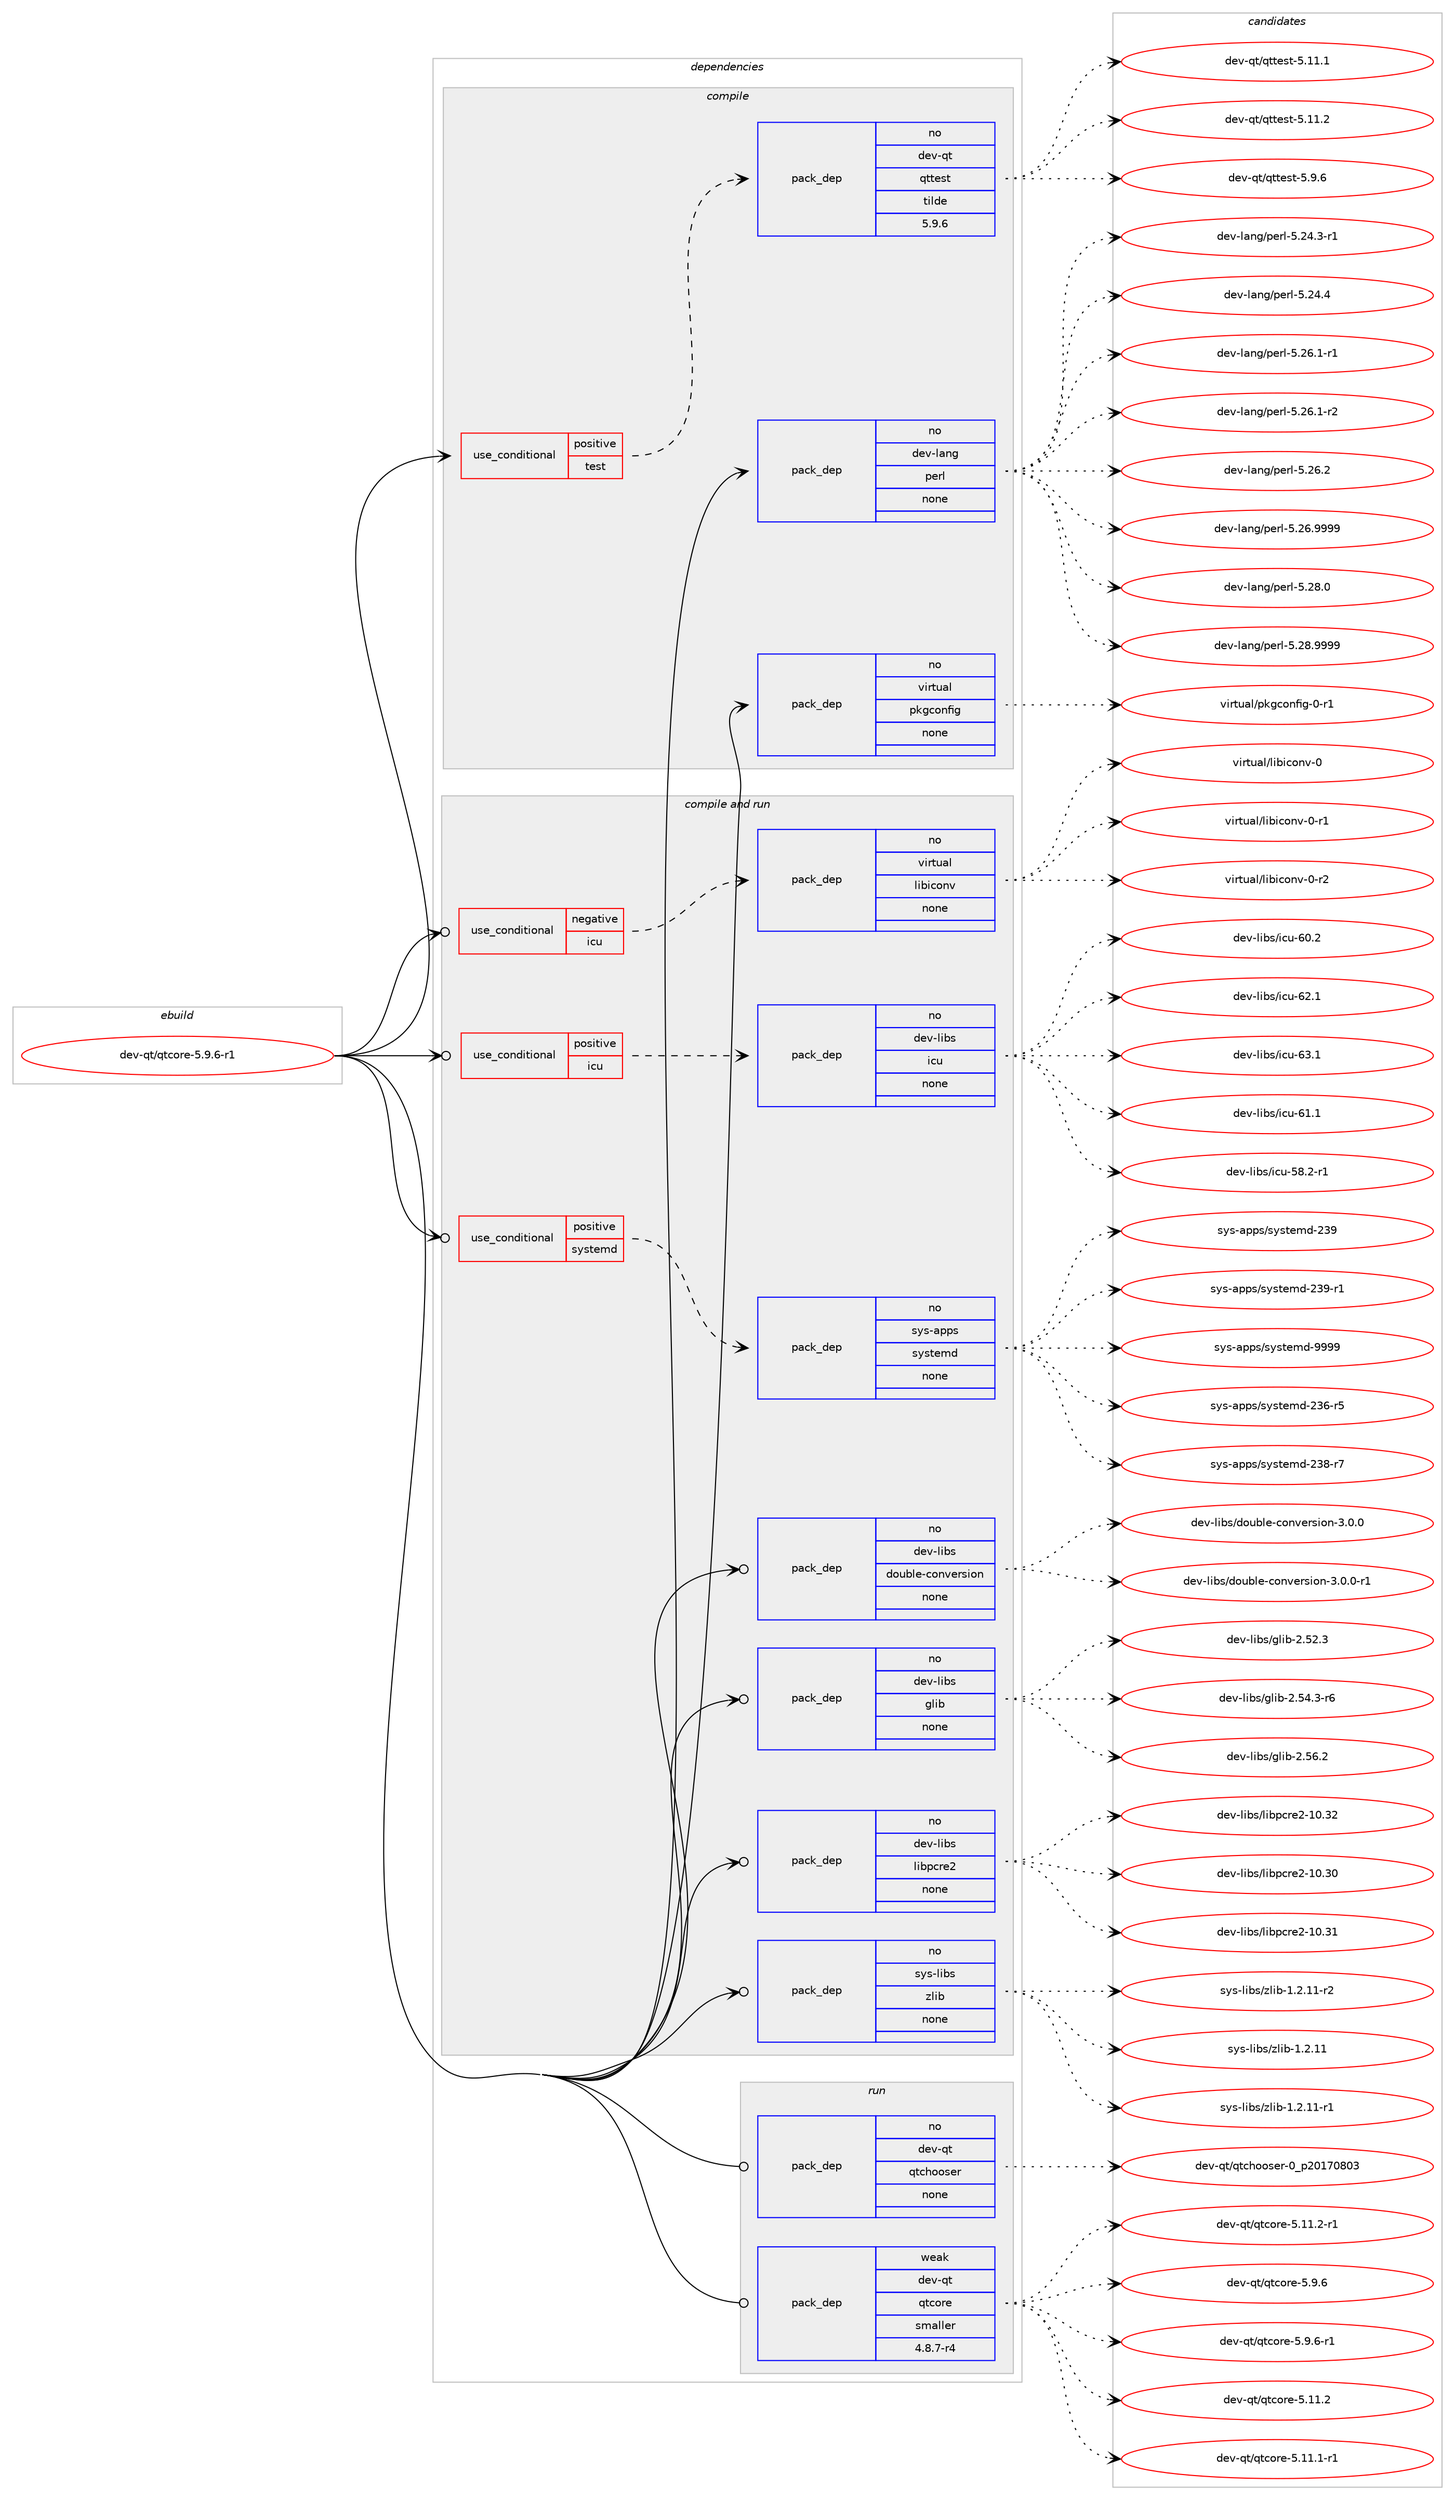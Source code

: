 digraph prolog {

# *************
# Graph options
# *************

newrank=true;
concentrate=true;
compound=true;
graph [rankdir=LR,fontname=Helvetica,fontsize=10,ranksep=1.5];#, ranksep=2.5, nodesep=0.2];
edge  [arrowhead=vee];
node  [fontname=Helvetica,fontsize=10];

# **********
# The ebuild
# **********

subgraph cluster_leftcol {
color=gray;
rank=same;
label=<<i>ebuild</i>>;
id [label="dev-qt/qtcore-5.9.6-r1", color=red, width=4, href="../dev-qt/qtcore-5.9.6-r1.svg"];
}

# ****************
# The dependencies
# ****************

subgraph cluster_midcol {
color=gray;
label=<<i>dependencies</i>>;
subgraph cluster_compile {
fillcolor="#eeeeee";
style=filled;
label=<<i>compile</i>>;
subgraph cond1037 {
dependency4730 [label=<<TABLE BORDER="0" CELLBORDER="1" CELLSPACING="0" CELLPADDING="4"><TR><TD ROWSPAN="3" CELLPADDING="10">use_conditional</TD></TR><TR><TD>positive</TD></TR><TR><TD>test</TD></TR></TABLE>>, shape=none, color=red];
subgraph pack3578 {
dependency4731 [label=<<TABLE BORDER="0" CELLBORDER="1" CELLSPACING="0" CELLPADDING="4" WIDTH="220"><TR><TD ROWSPAN="6" CELLPADDING="30">pack_dep</TD></TR><TR><TD WIDTH="110">no</TD></TR><TR><TD>dev-qt</TD></TR><TR><TD>qttest</TD></TR><TR><TD>tilde</TD></TR><TR><TD>5.9.6</TD></TR></TABLE>>, shape=none, color=blue];
}
dependency4730:e -> dependency4731:w [weight=20,style="dashed",arrowhead="vee"];
}
id:e -> dependency4730:w [weight=20,style="solid",arrowhead="vee"];
subgraph pack3579 {
dependency4732 [label=<<TABLE BORDER="0" CELLBORDER="1" CELLSPACING="0" CELLPADDING="4" WIDTH="220"><TR><TD ROWSPAN="6" CELLPADDING="30">pack_dep</TD></TR><TR><TD WIDTH="110">no</TD></TR><TR><TD>dev-lang</TD></TR><TR><TD>perl</TD></TR><TR><TD>none</TD></TR><TR><TD></TD></TR></TABLE>>, shape=none, color=blue];
}
id:e -> dependency4732:w [weight=20,style="solid",arrowhead="vee"];
subgraph pack3580 {
dependency4733 [label=<<TABLE BORDER="0" CELLBORDER="1" CELLSPACING="0" CELLPADDING="4" WIDTH="220"><TR><TD ROWSPAN="6" CELLPADDING="30">pack_dep</TD></TR><TR><TD WIDTH="110">no</TD></TR><TR><TD>virtual</TD></TR><TR><TD>pkgconfig</TD></TR><TR><TD>none</TD></TR><TR><TD></TD></TR></TABLE>>, shape=none, color=blue];
}
id:e -> dependency4733:w [weight=20,style="solid",arrowhead="vee"];
}
subgraph cluster_compileandrun {
fillcolor="#eeeeee";
style=filled;
label=<<i>compile and run</i>>;
subgraph cond1038 {
dependency4734 [label=<<TABLE BORDER="0" CELLBORDER="1" CELLSPACING="0" CELLPADDING="4"><TR><TD ROWSPAN="3" CELLPADDING="10">use_conditional</TD></TR><TR><TD>negative</TD></TR><TR><TD>icu</TD></TR></TABLE>>, shape=none, color=red];
subgraph pack3581 {
dependency4735 [label=<<TABLE BORDER="0" CELLBORDER="1" CELLSPACING="0" CELLPADDING="4" WIDTH="220"><TR><TD ROWSPAN="6" CELLPADDING="30">pack_dep</TD></TR><TR><TD WIDTH="110">no</TD></TR><TR><TD>virtual</TD></TR><TR><TD>libiconv</TD></TR><TR><TD>none</TD></TR><TR><TD></TD></TR></TABLE>>, shape=none, color=blue];
}
dependency4734:e -> dependency4735:w [weight=20,style="dashed",arrowhead="vee"];
}
id:e -> dependency4734:w [weight=20,style="solid",arrowhead="odotvee"];
subgraph cond1039 {
dependency4736 [label=<<TABLE BORDER="0" CELLBORDER="1" CELLSPACING="0" CELLPADDING="4"><TR><TD ROWSPAN="3" CELLPADDING="10">use_conditional</TD></TR><TR><TD>positive</TD></TR><TR><TD>icu</TD></TR></TABLE>>, shape=none, color=red];
subgraph pack3582 {
dependency4737 [label=<<TABLE BORDER="0" CELLBORDER="1" CELLSPACING="0" CELLPADDING="4" WIDTH="220"><TR><TD ROWSPAN="6" CELLPADDING="30">pack_dep</TD></TR><TR><TD WIDTH="110">no</TD></TR><TR><TD>dev-libs</TD></TR><TR><TD>icu</TD></TR><TR><TD>none</TD></TR><TR><TD></TD></TR></TABLE>>, shape=none, color=blue];
}
dependency4736:e -> dependency4737:w [weight=20,style="dashed",arrowhead="vee"];
}
id:e -> dependency4736:w [weight=20,style="solid",arrowhead="odotvee"];
subgraph cond1040 {
dependency4738 [label=<<TABLE BORDER="0" CELLBORDER="1" CELLSPACING="0" CELLPADDING="4"><TR><TD ROWSPAN="3" CELLPADDING="10">use_conditional</TD></TR><TR><TD>positive</TD></TR><TR><TD>systemd</TD></TR></TABLE>>, shape=none, color=red];
subgraph pack3583 {
dependency4739 [label=<<TABLE BORDER="0" CELLBORDER="1" CELLSPACING="0" CELLPADDING="4" WIDTH="220"><TR><TD ROWSPAN="6" CELLPADDING="30">pack_dep</TD></TR><TR><TD WIDTH="110">no</TD></TR><TR><TD>sys-apps</TD></TR><TR><TD>systemd</TD></TR><TR><TD>none</TD></TR><TR><TD></TD></TR></TABLE>>, shape=none, color=blue];
}
dependency4738:e -> dependency4739:w [weight=20,style="dashed",arrowhead="vee"];
}
id:e -> dependency4738:w [weight=20,style="solid",arrowhead="odotvee"];
subgraph pack3584 {
dependency4740 [label=<<TABLE BORDER="0" CELLBORDER="1" CELLSPACING="0" CELLPADDING="4" WIDTH="220"><TR><TD ROWSPAN="6" CELLPADDING="30">pack_dep</TD></TR><TR><TD WIDTH="110">no</TD></TR><TR><TD>dev-libs</TD></TR><TR><TD>double-conversion</TD></TR><TR><TD>none</TD></TR><TR><TD></TD></TR></TABLE>>, shape=none, color=blue];
}
id:e -> dependency4740:w [weight=20,style="solid",arrowhead="odotvee"];
subgraph pack3585 {
dependency4741 [label=<<TABLE BORDER="0" CELLBORDER="1" CELLSPACING="0" CELLPADDING="4" WIDTH="220"><TR><TD ROWSPAN="6" CELLPADDING="30">pack_dep</TD></TR><TR><TD WIDTH="110">no</TD></TR><TR><TD>dev-libs</TD></TR><TR><TD>glib</TD></TR><TR><TD>none</TD></TR><TR><TD></TD></TR></TABLE>>, shape=none, color=blue];
}
id:e -> dependency4741:w [weight=20,style="solid",arrowhead="odotvee"];
subgraph pack3586 {
dependency4742 [label=<<TABLE BORDER="0" CELLBORDER="1" CELLSPACING="0" CELLPADDING="4" WIDTH="220"><TR><TD ROWSPAN="6" CELLPADDING="30">pack_dep</TD></TR><TR><TD WIDTH="110">no</TD></TR><TR><TD>dev-libs</TD></TR><TR><TD>libpcre2</TD></TR><TR><TD>none</TD></TR><TR><TD></TD></TR></TABLE>>, shape=none, color=blue];
}
id:e -> dependency4742:w [weight=20,style="solid",arrowhead="odotvee"];
subgraph pack3587 {
dependency4743 [label=<<TABLE BORDER="0" CELLBORDER="1" CELLSPACING="0" CELLPADDING="4" WIDTH="220"><TR><TD ROWSPAN="6" CELLPADDING="30">pack_dep</TD></TR><TR><TD WIDTH="110">no</TD></TR><TR><TD>sys-libs</TD></TR><TR><TD>zlib</TD></TR><TR><TD>none</TD></TR><TR><TD></TD></TR></TABLE>>, shape=none, color=blue];
}
id:e -> dependency4743:w [weight=20,style="solid",arrowhead="odotvee"];
}
subgraph cluster_run {
fillcolor="#eeeeee";
style=filled;
label=<<i>run</i>>;
subgraph pack3588 {
dependency4744 [label=<<TABLE BORDER="0" CELLBORDER="1" CELLSPACING="0" CELLPADDING="4" WIDTH="220"><TR><TD ROWSPAN="6" CELLPADDING="30">pack_dep</TD></TR><TR><TD WIDTH="110">no</TD></TR><TR><TD>dev-qt</TD></TR><TR><TD>qtchooser</TD></TR><TR><TD>none</TD></TR><TR><TD></TD></TR></TABLE>>, shape=none, color=blue];
}
id:e -> dependency4744:w [weight=20,style="solid",arrowhead="odot"];
subgraph pack3589 {
dependency4745 [label=<<TABLE BORDER="0" CELLBORDER="1" CELLSPACING="0" CELLPADDING="4" WIDTH="220"><TR><TD ROWSPAN="6" CELLPADDING="30">pack_dep</TD></TR><TR><TD WIDTH="110">weak</TD></TR><TR><TD>dev-qt</TD></TR><TR><TD>qtcore</TD></TR><TR><TD>smaller</TD></TR><TR><TD>4.8.7-r4</TD></TR></TABLE>>, shape=none, color=blue];
}
id:e -> dependency4745:w [weight=20,style="solid",arrowhead="odot"];
}
}

# **************
# The candidates
# **************

subgraph cluster_choices {
rank=same;
color=gray;
label=<<i>candidates</i>>;

subgraph choice3578 {
color=black;
nodesep=1;
choice100101118451131164711311611610111511645534649494649 [label="dev-qt/qttest-5.11.1", color=red, width=4,href="../dev-qt/qttest-5.11.1.svg"];
choice100101118451131164711311611610111511645534649494650 [label="dev-qt/qttest-5.11.2", color=red, width=4,href="../dev-qt/qttest-5.11.2.svg"];
choice1001011184511311647113116116101115116455346574654 [label="dev-qt/qttest-5.9.6", color=red, width=4,href="../dev-qt/qttest-5.9.6.svg"];
dependency4731:e -> choice100101118451131164711311611610111511645534649494649:w [style=dotted,weight="100"];
dependency4731:e -> choice100101118451131164711311611610111511645534649494650:w [style=dotted,weight="100"];
dependency4731:e -> choice1001011184511311647113116116101115116455346574654:w [style=dotted,weight="100"];
}
subgraph choice3579 {
color=black;
nodesep=1;
choice100101118451089711010347112101114108455346505246514511449 [label="dev-lang/perl-5.24.3-r1", color=red, width=4,href="../dev-lang/perl-5.24.3-r1.svg"];
choice10010111845108971101034711210111410845534650524652 [label="dev-lang/perl-5.24.4", color=red, width=4,href="../dev-lang/perl-5.24.4.svg"];
choice100101118451089711010347112101114108455346505446494511449 [label="dev-lang/perl-5.26.1-r1", color=red, width=4,href="../dev-lang/perl-5.26.1-r1.svg"];
choice100101118451089711010347112101114108455346505446494511450 [label="dev-lang/perl-5.26.1-r2", color=red, width=4,href="../dev-lang/perl-5.26.1-r2.svg"];
choice10010111845108971101034711210111410845534650544650 [label="dev-lang/perl-5.26.2", color=red, width=4,href="../dev-lang/perl-5.26.2.svg"];
choice10010111845108971101034711210111410845534650544657575757 [label="dev-lang/perl-5.26.9999", color=red, width=4,href="../dev-lang/perl-5.26.9999.svg"];
choice10010111845108971101034711210111410845534650564648 [label="dev-lang/perl-5.28.0", color=red, width=4,href="../dev-lang/perl-5.28.0.svg"];
choice10010111845108971101034711210111410845534650564657575757 [label="dev-lang/perl-5.28.9999", color=red, width=4,href="../dev-lang/perl-5.28.9999.svg"];
dependency4732:e -> choice100101118451089711010347112101114108455346505246514511449:w [style=dotted,weight="100"];
dependency4732:e -> choice10010111845108971101034711210111410845534650524652:w [style=dotted,weight="100"];
dependency4732:e -> choice100101118451089711010347112101114108455346505446494511449:w [style=dotted,weight="100"];
dependency4732:e -> choice100101118451089711010347112101114108455346505446494511450:w [style=dotted,weight="100"];
dependency4732:e -> choice10010111845108971101034711210111410845534650544650:w [style=dotted,weight="100"];
dependency4732:e -> choice10010111845108971101034711210111410845534650544657575757:w [style=dotted,weight="100"];
dependency4732:e -> choice10010111845108971101034711210111410845534650564648:w [style=dotted,weight="100"];
dependency4732:e -> choice10010111845108971101034711210111410845534650564657575757:w [style=dotted,weight="100"];
}
subgraph choice3580 {
color=black;
nodesep=1;
choice11810511411611797108471121071039911111010210510345484511449 [label="virtual/pkgconfig-0-r1", color=red, width=4,href="../virtual/pkgconfig-0-r1.svg"];
dependency4733:e -> choice11810511411611797108471121071039911111010210510345484511449:w [style=dotted,weight="100"];
}
subgraph choice3581 {
color=black;
nodesep=1;
choice118105114116117971084710810598105991111101184548 [label="virtual/libiconv-0", color=red, width=4,href="../virtual/libiconv-0.svg"];
choice1181051141161179710847108105981059911111011845484511449 [label="virtual/libiconv-0-r1", color=red, width=4,href="../virtual/libiconv-0-r1.svg"];
choice1181051141161179710847108105981059911111011845484511450 [label="virtual/libiconv-0-r2", color=red, width=4,href="../virtual/libiconv-0-r2.svg"];
dependency4735:e -> choice118105114116117971084710810598105991111101184548:w [style=dotted,weight="100"];
dependency4735:e -> choice1181051141161179710847108105981059911111011845484511449:w [style=dotted,weight="100"];
dependency4735:e -> choice1181051141161179710847108105981059911111011845484511450:w [style=dotted,weight="100"];
}
subgraph choice3582 {
color=black;
nodesep=1;
choice100101118451081059811547105991174554494649 [label="dev-libs/icu-61.1", color=red, width=4,href="../dev-libs/icu-61.1.svg"];
choice1001011184510810598115471059911745535646504511449 [label="dev-libs/icu-58.2-r1", color=red, width=4,href="../dev-libs/icu-58.2-r1.svg"];
choice100101118451081059811547105991174554484650 [label="dev-libs/icu-60.2", color=red, width=4,href="../dev-libs/icu-60.2.svg"];
choice100101118451081059811547105991174554504649 [label="dev-libs/icu-62.1", color=red, width=4,href="../dev-libs/icu-62.1.svg"];
choice100101118451081059811547105991174554514649 [label="dev-libs/icu-63.1", color=red, width=4,href="../dev-libs/icu-63.1.svg"];
dependency4737:e -> choice100101118451081059811547105991174554494649:w [style=dotted,weight="100"];
dependency4737:e -> choice1001011184510810598115471059911745535646504511449:w [style=dotted,weight="100"];
dependency4737:e -> choice100101118451081059811547105991174554484650:w [style=dotted,weight="100"];
dependency4737:e -> choice100101118451081059811547105991174554504649:w [style=dotted,weight="100"];
dependency4737:e -> choice100101118451081059811547105991174554514649:w [style=dotted,weight="100"];
}
subgraph choice3583 {
color=black;
nodesep=1;
choice115121115459711211211547115121115116101109100455051544511453 [label="sys-apps/systemd-236-r5", color=red, width=4,href="../sys-apps/systemd-236-r5.svg"];
choice115121115459711211211547115121115116101109100455051564511455 [label="sys-apps/systemd-238-r7", color=red, width=4,href="../sys-apps/systemd-238-r7.svg"];
choice11512111545971121121154711512111511610110910045505157 [label="sys-apps/systemd-239", color=red, width=4,href="../sys-apps/systemd-239.svg"];
choice115121115459711211211547115121115116101109100455051574511449 [label="sys-apps/systemd-239-r1", color=red, width=4,href="../sys-apps/systemd-239-r1.svg"];
choice1151211154597112112115471151211151161011091004557575757 [label="sys-apps/systemd-9999", color=red, width=4,href="../sys-apps/systemd-9999.svg"];
dependency4739:e -> choice115121115459711211211547115121115116101109100455051544511453:w [style=dotted,weight="100"];
dependency4739:e -> choice115121115459711211211547115121115116101109100455051564511455:w [style=dotted,weight="100"];
dependency4739:e -> choice11512111545971121121154711512111511610110910045505157:w [style=dotted,weight="100"];
dependency4739:e -> choice115121115459711211211547115121115116101109100455051574511449:w [style=dotted,weight="100"];
dependency4739:e -> choice1151211154597112112115471151211151161011091004557575757:w [style=dotted,weight="100"];
}
subgraph choice3584 {
color=black;
nodesep=1;
choice100101118451081059811547100111117981081014599111110118101114115105111110455146484648 [label="dev-libs/double-conversion-3.0.0", color=red, width=4,href="../dev-libs/double-conversion-3.0.0.svg"];
choice1001011184510810598115471001111179810810145991111101181011141151051111104551464846484511449 [label="dev-libs/double-conversion-3.0.0-r1", color=red, width=4,href="../dev-libs/double-conversion-3.0.0-r1.svg"];
dependency4740:e -> choice100101118451081059811547100111117981081014599111110118101114115105111110455146484648:w [style=dotted,weight="100"];
dependency4740:e -> choice1001011184510810598115471001111179810810145991111101181011141151051111104551464846484511449:w [style=dotted,weight="100"];
}
subgraph choice3585 {
color=black;
nodesep=1;
choice1001011184510810598115471031081059845504653504651 [label="dev-libs/glib-2.52.3", color=red, width=4,href="../dev-libs/glib-2.52.3.svg"];
choice10010111845108105981154710310810598455046535246514511454 [label="dev-libs/glib-2.54.3-r6", color=red, width=4,href="../dev-libs/glib-2.54.3-r6.svg"];
choice1001011184510810598115471031081059845504653544650 [label="dev-libs/glib-2.56.2", color=red, width=4,href="../dev-libs/glib-2.56.2.svg"];
dependency4741:e -> choice1001011184510810598115471031081059845504653504651:w [style=dotted,weight="100"];
dependency4741:e -> choice10010111845108105981154710310810598455046535246514511454:w [style=dotted,weight="100"];
dependency4741:e -> choice1001011184510810598115471031081059845504653544650:w [style=dotted,weight="100"];
}
subgraph choice3586 {
color=black;
nodesep=1;
choice100101118451081059811547108105981129911410150454948465148 [label="dev-libs/libpcre2-10.30", color=red, width=4,href="../dev-libs/libpcre2-10.30.svg"];
choice100101118451081059811547108105981129911410150454948465149 [label="dev-libs/libpcre2-10.31", color=red, width=4,href="../dev-libs/libpcre2-10.31.svg"];
choice100101118451081059811547108105981129911410150454948465150 [label="dev-libs/libpcre2-10.32", color=red, width=4,href="../dev-libs/libpcre2-10.32.svg"];
dependency4742:e -> choice100101118451081059811547108105981129911410150454948465148:w [style=dotted,weight="100"];
dependency4742:e -> choice100101118451081059811547108105981129911410150454948465149:w [style=dotted,weight="100"];
dependency4742:e -> choice100101118451081059811547108105981129911410150454948465150:w [style=dotted,weight="100"];
}
subgraph choice3587 {
color=black;
nodesep=1;
choice1151211154510810598115471221081059845494650464949 [label="sys-libs/zlib-1.2.11", color=red, width=4,href="../sys-libs/zlib-1.2.11.svg"];
choice11512111545108105981154712210810598454946504649494511449 [label="sys-libs/zlib-1.2.11-r1", color=red, width=4,href="../sys-libs/zlib-1.2.11-r1.svg"];
choice11512111545108105981154712210810598454946504649494511450 [label="sys-libs/zlib-1.2.11-r2", color=red, width=4,href="../sys-libs/zlib-1.2.11-r2.svg"];
dependency4743:e -> choice1151211154510810598115471221081059845494650464949:w [style=dotted,weight="100"];
dependency4743:e -> choice11512111545108105981154712210810598454946504649494511449:w [style=dotted,weight="100"];
dependency4743:e -> choice11512111545108105981154712210810598454946504649494511450:w [style=dotted,weight="100"];
}
subgraph choice3588 {
color=black;
nodesep=1;
choice1001011184511311647113116991041111111151011144548951125048495548564851 [label="dev-qt/qtchooser-0_p20170803", color=red, width=4,href="../dev-qt/qtchooser-0_p20170803.svg"];
dependency4744:e -> choice1001011184511311647113116991041111111151011144548951125048495548564851:w [style=dotted,weight="100"];
}
subgraph choice3589 {
color=black;
nodesep=1;
choice10010111845113116471131169911111410145534649494650 [label="dev-qt/qtcore-5.11.2", color=red, width=4,href="../dev-qt/qtcore-5.11.2.svg"];
choice100101118451131164711311699111114101455346494946494511449 [label="dev-qt/qtcore-5.11.1-r1", color=red, width=4,href="../dev-qt/qtcore-5.11.1-r1.svg"];
choice100101118451131164711311699111114101455346494946504511449 [label="dev-qt/qtcore-5.11.2-r1", color=red, width=4,href="../dev-qt/qtcore-5.11.2-r1.svg"];
choice100101118451131164711311699111114101455346574654 [label="dev-qt/qtcore-5.9.6", color=red, width=4,href="../dev-qt/qtcore-5.9.6.svg"];
choice1001011184511311647113116991111141014553465746544511449 [label="dev-qt/qtcore-5.9.6-r1", color=red, width=4,href="../dev-qt/qtcore-5.9.6-r1.svg"];
dependency4745:e -> choice10010111845113116471131169911111410145534649494650:w [style=dotted,weight="100"];
dependency4745:e -> choice100101118451131164711311699111114101455346494946494511449:w [style=dotted,weight="100"];
dependency4745:e -> choice100101118451131164711311699111114101455346494946504511449:w [style=dotted,weight="100"];
dependency4745:e -> choice100101118451131164711311699111114101455346574654:w [style=dotted,weight="100"];
dependency4745:e -> choice1001011184511311647113116991111141014553465746544511449:w [style=dotted,weight="100"];
}
}

}

